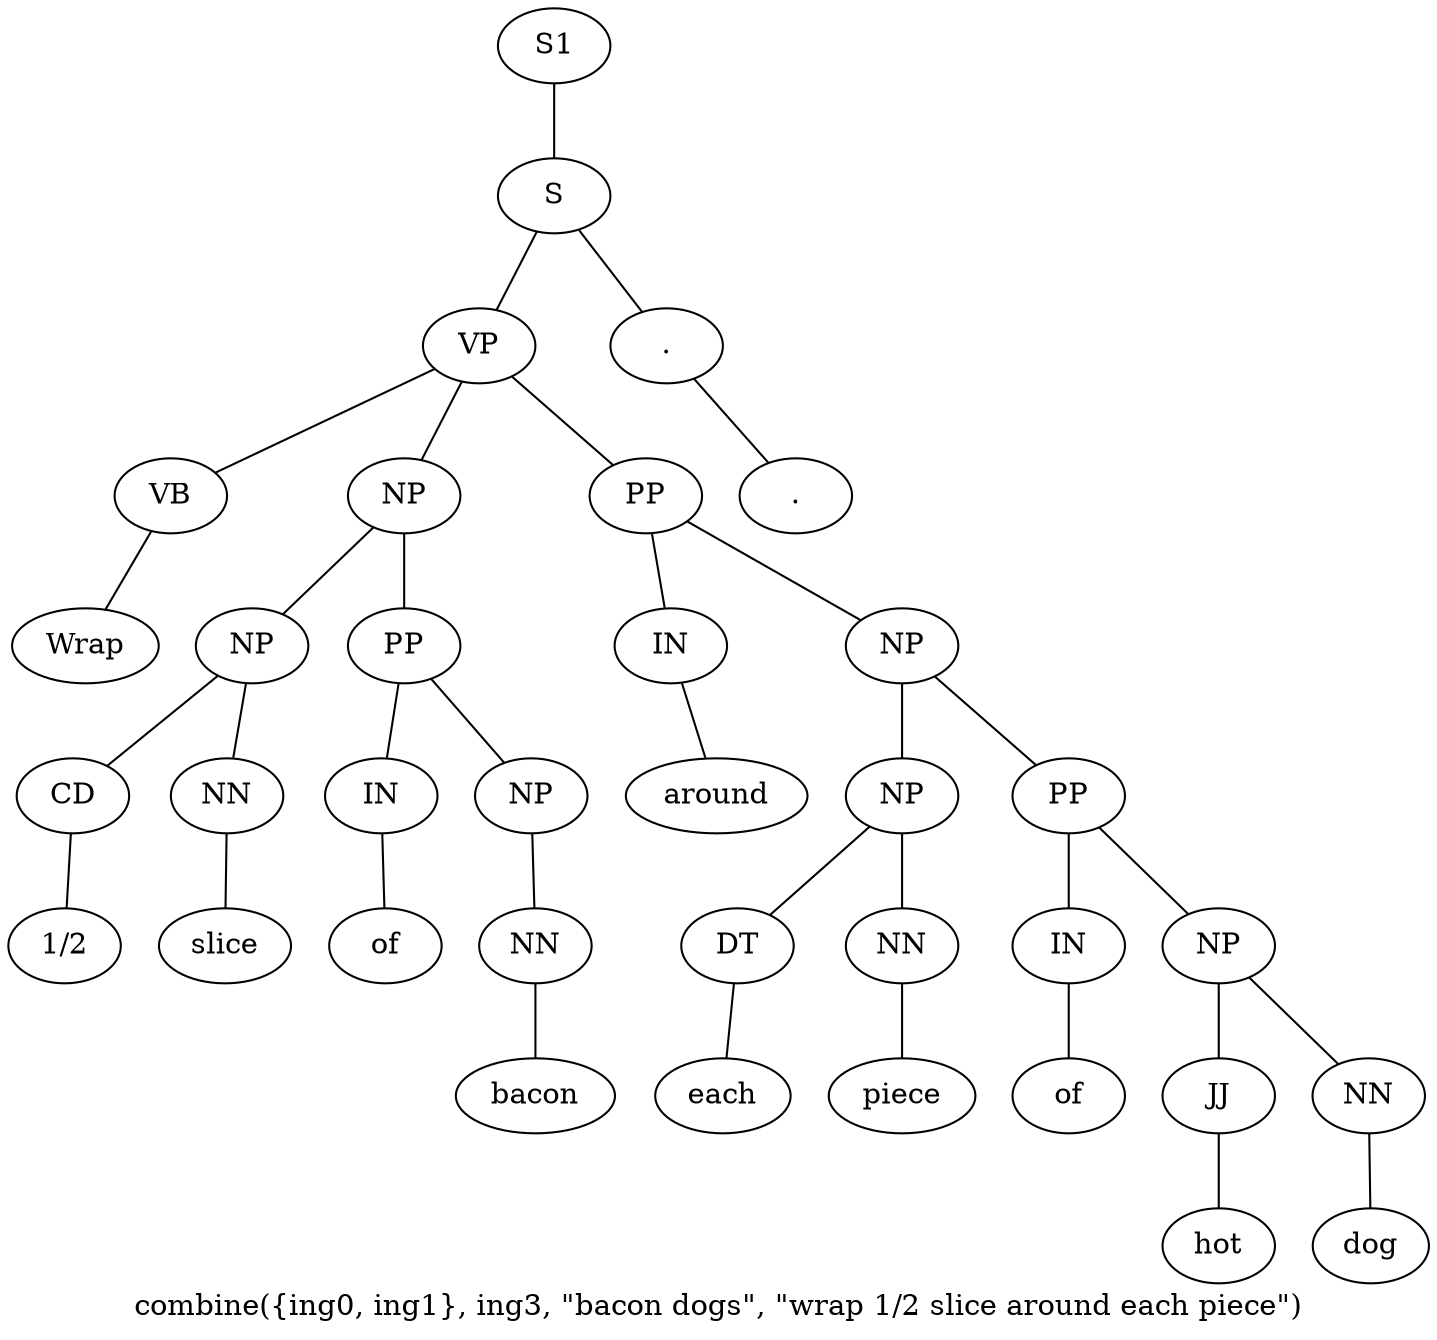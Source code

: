 graph SyntaxGraph {
	label = "combine({ing0, ing1}, ing3, \"bacon dogs\", \"wrap 1/2 slice around each piece\")";
	Node0 [label="S1"];
	Node1 [label="S"];
	Node2 [label="VP"];
	Node3 [label="VB"];
	Node4 [label="Wrap"];
	Node5 [label="NP"];
	Node6 [label="NP"];
	Node7 [label="CD"];
	Node8 [label="1/2"];
	Node9 [label="NN"];
	Node10 [label="slice"];
	Node11 [label="PP"];
	Node12 [label="IN"];
	Node13 [label="of"];
	Node14 [label="NP"];
	Node15 [label="NN"];
	Node16 [label="bacon"];
	Node17 [label="PP"];
	Node18 [label="IN"];
	Node19 [label="around"];
	Node20 [label="NP"];
	Node21 [label="NP"];
	Node22 [label="DT"];
	Node23 [label="each"];
	Node24 [label="NN"];
	Node25 [label="piece"];
	Node26 [label="PP"];
	Node27 [label="IN"];
	Node28 [label="of"];
	Node29 [label="NP"];
	Node30 [label="JJ"];
	Node31 [label="hot"];
	Node32 [label="NN"];
	Node33 [label="dog"];
	Node34 [label="."];
	Node35 [label="."];

	Node0 -- Node1;
	Node1 -- Node2;
	Node1 -- Node34;
	Node2 -- Node3;
	Node2 -- Node5;
	Node2 -- Node17;
	Node3 -- Node4;
	Node5 -- Node6;
	Node5 -- Node11;
	Node6 -- Node7;
	Node6 -- Node9;
	Node7 -- Node8;
	Node9 -- Node10;
	Node11 -- Node12;
	Node11 -- Node14;
	Node12 -- Node13;
	Node14 -- Node15;
	Node15 -- Node16;
	Node17 -- Node18;
	Node17 -- Node20;
	Node18 -- Node19;
	Node20 -- Node21;
	Node20 -- Node26;
	Node21 -- Node22;
	Node21 -- Node24;
	Node22 -- Node23;
	Node24 -- Node25;
	Node26 -- Node27;
	Node26 -- Node29;
	Node27 -- Node28;
	Node29 -- Node30;
	Node29 -- Node32;
	Node30 -- Node31;
	Node32 -- Node33;
	Node34 -- Node35;
}